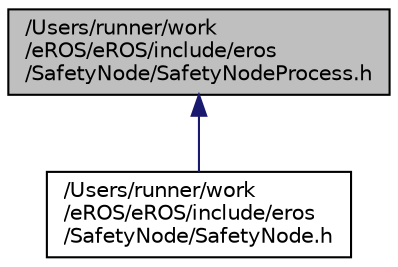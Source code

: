 digraph "/Users/runner/work/eROS/eROS/include/eros/SafetyNode/SafetyNodeProcess.h"
{
 // LATEX_PDF_SIZE
  edge [fontname="Helvetica",fontsize="10",labelfontname="Helvetica",labelfontsize="10"];
  node [fontname="Helvetica",fontsize="10",shape=record];
  Node1 [label="/Users/runner/work\l/eROS/eROS/include/eros\l/SafetyNode/SafetyNodeProcess.h",height=0.2,width=0.4,color="black", fillcolor="grey75", style="filled", fontcolor="black",tooltip=" "];
  Node1 -> Node2 [dir="back",color="midnightblue",fontsize="10",style="solid",fontname="Helvetica"];
  Node2 [label="/Users/runner/work\l/eROS/eROS/include/eros\l/SafetyNode/SafetyNode.h",height=0.2,width=0.4,color="black", fillcolor="white", style="filled",URL="$SafetyNode_8h.html",tooltip=" "];
}
